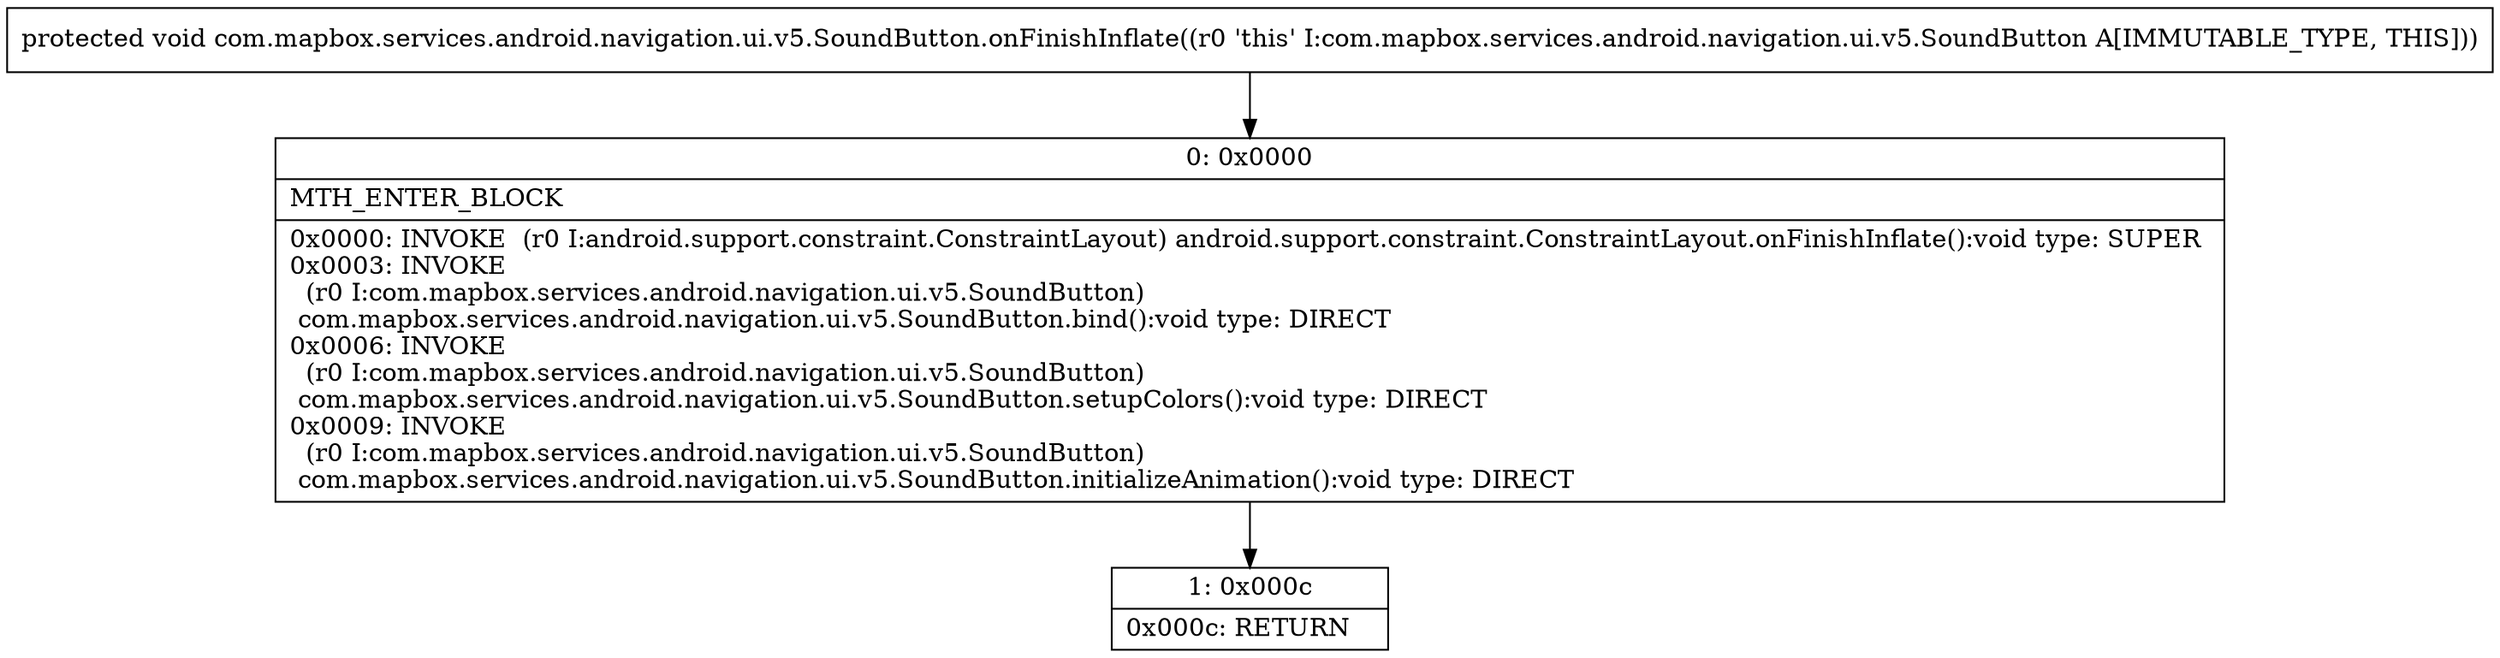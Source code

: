 digraph "CFG forcom.mapbox.services.android.navigation.ui.v5.SoundButton.onFinishInflate()V" {
Node_0 [shape=record,label="{0\:\ 0x0000|MTH_ENTER_BLOCK\l|0x0000: INVOKE  (r0 I:android.support.constraint.ConstraintLayout) android.support.constraint.ConstraintLayout.onFinishInflate():void type: SUPER \l0x0003: INVOKE  \l  (r0 I:com.mapbox.services.android.navigation.ui.v5.SoundButton)\l com.mapbox.services.android.navigation.ui.v5.SoundButton.bind():void type: DIRECT \l0x0006: INVOKE  \l  (r0 I:com.mapbox.services.android.navigation.ui.v5.SoundButton)\l com.mapbox.services.android.navigation.ui.v5.SoundButton.setupColors():void type: DIRECT \l0x0009: INVOKE  \l  (r0 I:com.mapbox.services.android.navigation.ui.v5.SoundButton)\l com.mapbox.services.android.navigation.ui.v5.SoundButton.initializeAnimation():void type: DIRECT \l}"];
Node_1 [shape=record,label="{1\:\ 0x000c|0x000c: RETURN   \l}"];
MethodNode[shape=record,label="{protected void com.mapbox.services.android.navigation.ui.v5.SoundButton.onFinishInflate((r0 'this' I:com.mapbox.services.android.navigation.ui.v5.SoundButton A[IMMUTABLE_TYPE, THIS])) }"];
MethodNode -> Node_0;
Node_0 -> Node_1;
}

